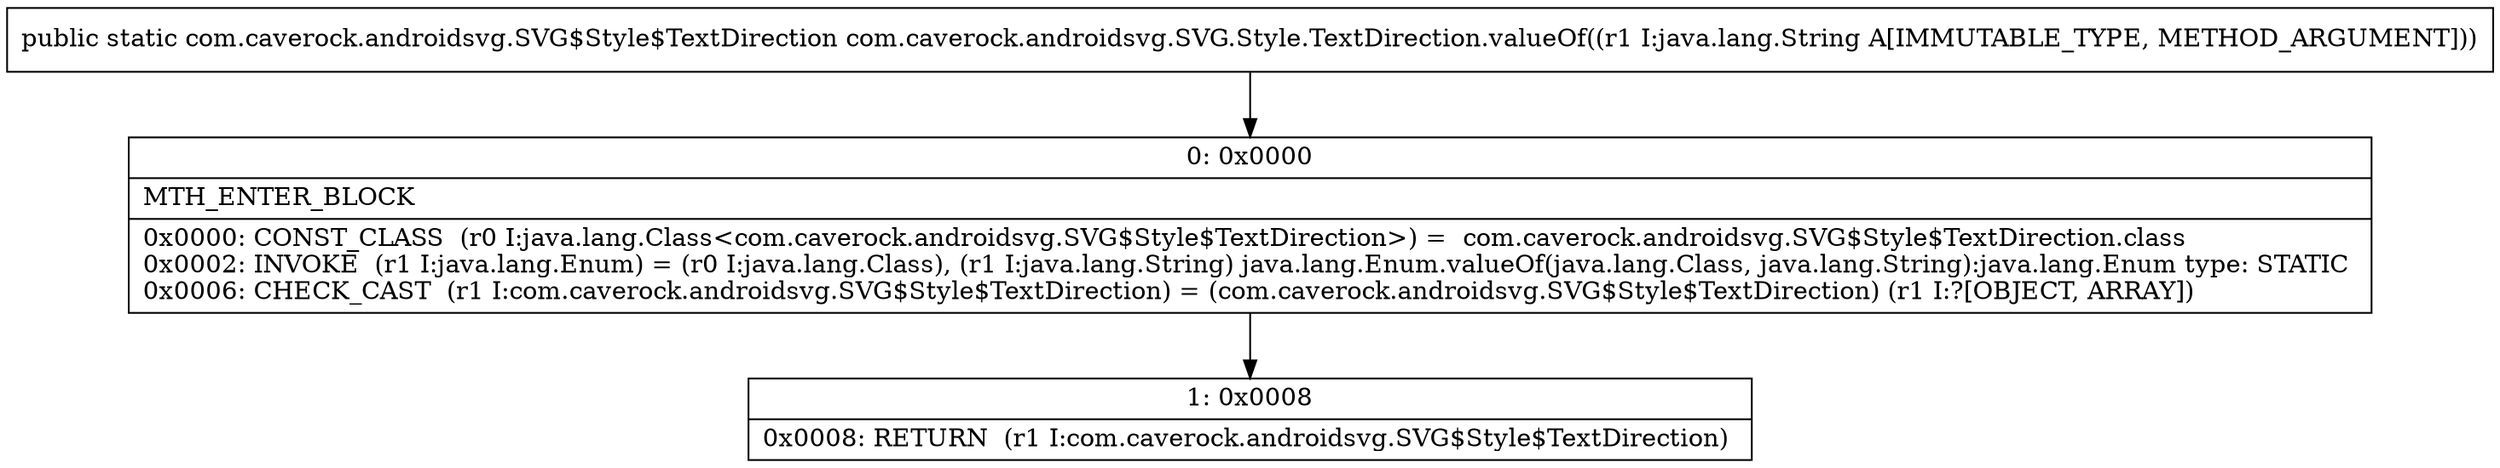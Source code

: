 digraph "CFG forcom.caverock.androidsvg.SVG.Style.TextDirection.valueOf(Ljava\/lang\/String;)Lcom\/caverock\/androidsvg\/SVG$Style$TextDirection;" {
Node_0 [shape=record,label="{0\:\ 0x0000|MTH_ENTER_BLOCK\l|0x0000: CONST_CLASS  (r0 I:java.lang.Class\<com.caverock.androidsvg.SVG$Style$TextDirection\>) =  com.caverock.androidsvg.SVG$Style$TextDirection.class \l0x0002: INVOKE  (r1 I:java.lang.Enum) = (r0 I:java.lang.Class), (r1 I:java.lang.String) java.lang.Enum.valueOf(java.lang.Class, java.lang.String):java.lang.Enum type: STATIC \l0x0006: CHECK_CAST  (r1 I:com.caverock.androidsvg.SVG$Style$TextDirection) = (com.caverock.androidsvg.SVG$Style$TextDirection) (r1 I:?[OBJECT, ARRAY]) \l}"];
Node_1 [shape=record,label="{1\:\ 0x0008|0x0008: RETURN  (r1 I:com.caverock.androidsvg.SVG$Style$TextDirection) \l}"];
MethodNode[shape=record,label="{public static com.caverock.androidsvg.SVG$Style$TextDirection com.caverock.androidsvg.SVG.Style.TextDirection.valueOf((r1 I:java.lang.String A[IMMUTABLE_TYPE, METHOD_ARGUMENT])) }"];
MethodNode -> Node_0;
Node_0 -> Node_1;
}

